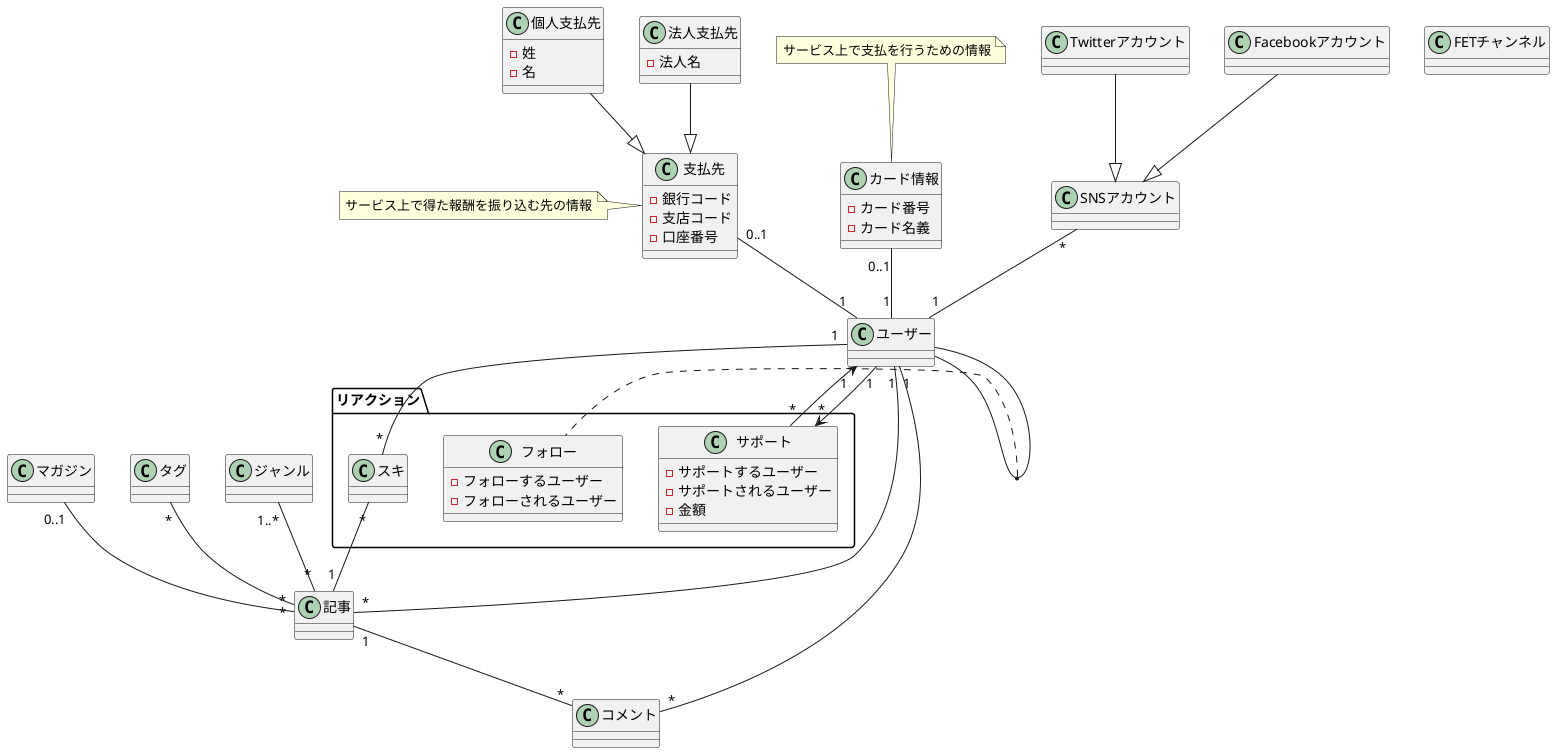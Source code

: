 @startuml

class FETチャンネル


class ユーザー
class 記事
class コメント
class マガジン
class タグ
class ジャンル

class 支払先 {
  - 銀行コード
  - 支店コード
  - 口座番号
}
note left of 支払先 : サービス上で得た報酬を振り込む先の情報

class 個人支払先 {
  - 姓
  - 名
}
class 法人支払先 {
  - 法人名
}

class カード情報 {
  - カード番号
  - カード名義
}
note top of カード情報 : サービス上で支払を行うための情報

ユーザー "1" -up- "0..1" カード情報

ユーザー "1" -up- "0..1" "支払先"
"個人支払先" --|> "支払先"
"法人支払先" --|> "支払先"

ユーザー "1" -- "*" 記事
記事 "1" -- "*" コメント
ユーザー "1" -- "*" コメント

ジャンル "1..*" -- "*" 記事

タグ "*" -- "*" 記事

マガジン "0..1" -- "*" 記事

package リアクション {
    class サポート {
        - サポートするユーザー
        - サポートされるユーザー
        - 金額
    }
    ユーザー "1" --> "*" サポート
    サポート "*" --> "1" ユーザー

    class フォロー {
        - フォローするユーザー
        - フォローされるユーザー
    }

    (ユーザー, ユーザー).. フォロー

    class スキ
    ユーザー "1" -- "*" スキ
    スキ "*" -- "1" 記事
}


class SNSアカウント
ユーザー "1"-up-"*" SNSアカウント
class Twitterアカウント
class Facebookアカウント
Twitterアカウント --|> SNSアカウント
Facebookアカウント --|> SNSアカウント

@enduml
